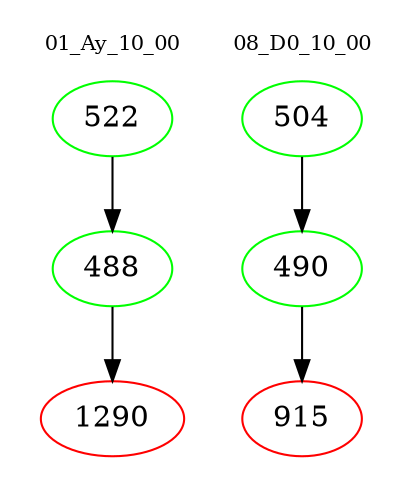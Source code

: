 digraph{
subgraph cluster_0 {
color = white
label = "01_Ay_10_00";
fontsize=10;
T0_522 [label="522", color="green"]
T0_522 -> T0_488 [color="black"]
T0_488 [label="488", color="green"]
T0_488 -> T0_1290 [color="black"]
T0_1290 [label="1290", color="red"]
}
subgraph cluster_1 {
color = white
label = "08_D0_10_00";
fontsize=10;
T1_504 [label="504", color="green"]
T1_504 -> T1_490 [color="black"]
T1_490 [label="490", color="green"]
T1_490 -> T1_915 [color="black"]
T1_915 [label="915", color="red"]
}
}
